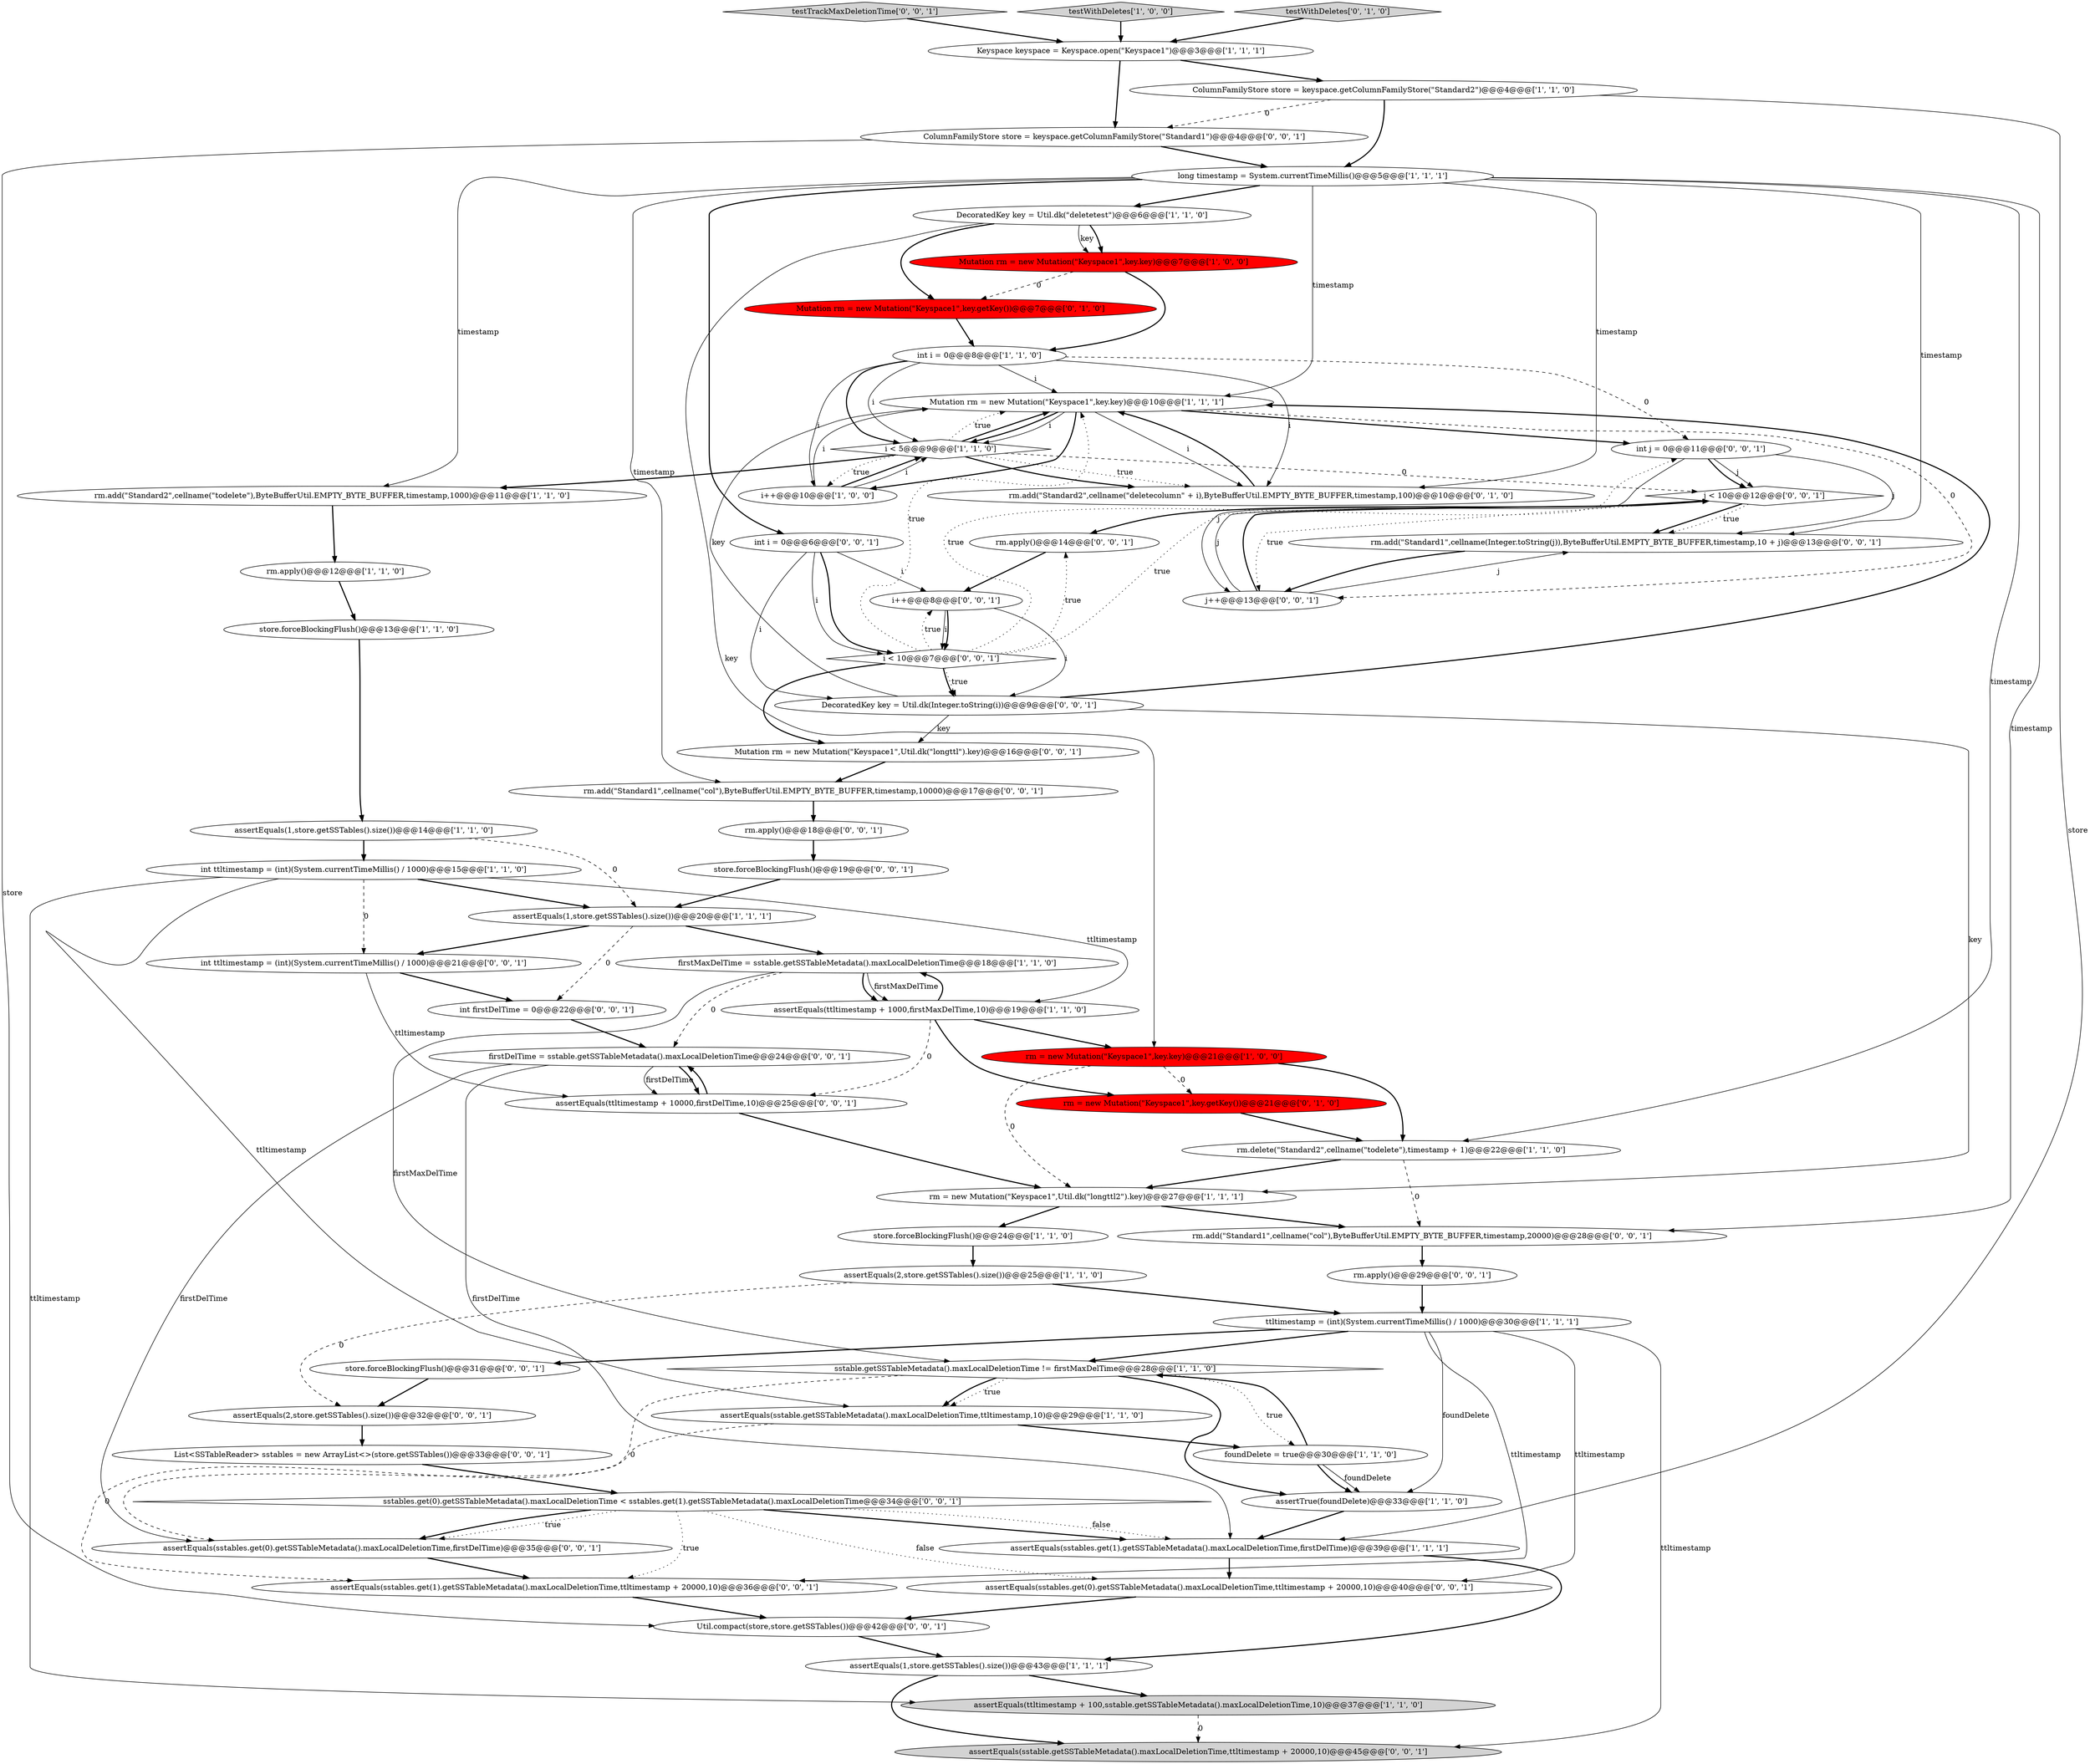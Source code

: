 digraph {
7 [style = filled, label = "DecoratedKey key = Util.dk(\"deletetest\")@@@6@@@['1', '1', '0']", fillcolor = white, shape = ellipse image = "AAA0AAABBB1BBB"];
29 [style = filled, label = "rm.add(\"Standard2\",cellname(\"todelete\"),ByteBufferUtil.EMPTY_BYTE_BUFFER,timestamp,1000)@@@11@@@['1', '1', '0']", fillcolor = white, shape = ellipse image = "AAA0AAABBB1BBB"];
3 [style = filled, label = "Mutation rm = new Mutation(\"Keyspace1\",key.key)@@@7@@@['1', '0', '0']", fillcolor = red, shape = ellipse image = "AAA1AAABBB1BBB"];
42 [style = filled, label = "int ttltimestamp = (int)(System.currentTimeMillis() / 1000)@@@21@@@['0', '0', '1']", fillcolor = white, shape = ellipse image = "AAA0AAABBB3BBB"];
63 [style = filled, label = "assertEquals(sstables.get(1).getSSTableMetadata().maxLocalDeletionTime,ttltimestamp + 20000,10)@@@36@@@['0', '0', '1']", fillcolor = white, shape = ellipse image = "AAA0AAABBB3BBB"];
38 [style = filled, label = "DecoratedKey key = Util.dk(Integer.toString(i))@@@9@@@['0', '0', '1']", fillcolor = white, shape = ellipse image = "AAA0AAABBB3BBB"];
23 [style = filled, label = "assertEquals(1,store.getSSTables().size())@@@14@@@['1', '1', '0']", fillcolor = white, shape = ellipse image = "AAA0AAABBB1BBB"];
18 [style = filled, label = "Mutation rm = new Mutation(\"Keyspace1\",key.key)@@@10@@@['1', '1', '1']", fillcolor = white, shape = ellipse image = "AAA0AAABBB1BBB"];
5 [style = filled, label = "assertTrue(foundDelete)@@@33@@@['1', '1', '0']", fillcolor = white, shape = ellipse image = "AAA0AAABBB1BBB"];
24 [style = filled, label = "assertEquals(ttltimestamp + 1000,firstMaxDelTime,10)@@@19@@@['1', '1', '0']", fillcolor = white, shape = ellipse image = "AAA0AAABBB1BBB"];
37 [style = filled, label = "testTrackMaxDeletionTime['0', '0', '1']", fillcolor = lightgray, shape = diamond image = "AAA0AAABBB3BBB"];
35 [style = filled, label = "rm.add(\"Standard1\",cellname(\"col\"),ByteBufferUtil.EMPTY_BYTE_BUFFER,timestamp,20000)@@@28@@@['0', '0', '1']", fillcolor = white, shape = ellipse image = "AAA0AAABBB3BBB"];
28 [style = filled, label = "Keyspace keyspace = Keyspace.open(\"Keyspace1\")@@@3@@@['1', '1', '1']", fillcolor = white, shape = ellipse image = "AAA0AAABBB1BBB"];
20 [style = filled, label = "ttltimestamp = (int)(System.currentTimeMillis() / 1000)@@@30@@@['1', '1', '1']", fillcolor = white, shape = ellipse image = "AAA0AAABBB1BBB"];
50 [style = filled, label = "store.forceBlockingFlush()@@@19@@@['0', '0', '1']", fillcolor = white, shape = ellipse image = "AAA0AAABBB3BBB"];
1 [style = filled, label = "testWithDeletes['1', '0', '0']", fillcolor = lightgray, shape = diamond image = "AAA0AAABBB1BBB"];
31 [style = filled, label = "rm.add(\"Standard2\",cellname(\"deletecolumn\" + i),ByteBufferUtil.EMPTY_BYTE_BUFFER,timestamp,100)@@@10@@@['0', '1', '0']", fillcolor = white, shape = ellipse image = "AAA0AAABBB2BBB"];
56 [style = filled, label = "int firstDelTime = 0@@@22@@@['0', '0', '1']", fillcolor = white, shape = ellipse image = "AAA0AAABBB3BBB"];
22 [style = filled, label = "store.forceBlockingFlush()@@@24@@@['1', '1', '0']", fillcolor = white, shape = ellipse image = "AAA0AAABBB1BBB"];
55 [style = filled, label = "ColumnFamilyStore store = keyspace.getColumnFamilyStore(\"Standard1\")@@@4@@@['0', '0', '1']", fillcolor = white, shape = ellipse image = "AAA0AAABBB3BBB"];
57 [style = filled, label = "assertEquals(sstables.get(0).getSSTableMetadata().maxLocalDeletionTime,ttltimestamp + 20000,10)@@@40@@@['0', '0', '1']", fillcolor = white, shape = ellipse image = "AAA0AAABBB3BBB"];
17 [style = filled, label = "long timestamp = System.currentTimeMillis()@@@5@@@['1', '1', '1']", fillcolor = white, shape = ellipse image = "AAA0AAABBB1BBB"];
64 [style = filled, label = "assertEquals(ttltimestamp + 10000,firstDelTime,10)@@@25@@@['0', '0', '1']", fillcolor = white, shape = ellipse image = "AAA0AAABBB3BBB"];
47 [style = filled, label = "Mutation rm = new Mutation(\"Keyspace1\",Util.dk(\"longttl\").key)@@@16@@@['0', '0', '1']", fillcolor = white, shape = ellipse image = "AAA0AAABBB3BBB"];
43 [style = filled, label = "int j = 0@@@11@@@['0', '0', '1']", fillcolor = white, shape = ellipse image = "AAA0AAABBB3BBB"];
19 [style = filled, label = "store.forceBlockingFlush()@@@13@@@['1', '1', '0']", fillcolor = white, shape = ellipse image = "AAA0AAABBB1BBB"];
25 [style = filled, label = "foundDelete = true@@@30@@@['1', '1', '0']", fillcolor = white, shape = ellipse image = "AAA0AAABBB1BBB"];
21 [style = filled, label = "i < 5@@@9@@@['1', '1', '0']", fillcolor = white, shape = diamond image = "AAA0AAABBB1BBB"];
26 [style = filled, label = "rm = new Mutation(\"Keyspace1\",key.key)@@@21@@@['1', '0', '0']", fillcolor = red, shape = ellipse image = "AAA1AAABBB1BBB"];
40 [style = filled, label = "j < 10@@@12@@@['0', '0', '1']", fillcolor = white, shape = diamond image = "AAA0AAABBB3BBB"];
60 [style = filled, label = "rm.apply()@@@18@@@['0', '0', '1']", fillcolor = white, shape = ellipse image = "AAA0AAABBB3BBB"];
16 [style = filled, label = "assertEquals(ttltimestamp + 100,sstable.getSSTableMetadata().maxLocalDeletionTime,10)@@@37@@@['1', '1', '0']", fillcolor = lightgray, shape = ellipse image = "AAA0AAABBB1BBB"];
36 [style = filled, label = "firstDelTime = sstable.getSSTableMetadata().maxLocalDeletionTime@@@24@@@['0', '0', '1']", fillcolor = white, shape = ellipse image = "AAA0AAABBB3BBB"];
0 [style = filled, label = "firstMaxDelTime = sstable.getSSTableMetadata().maxLocalDeletionTime@@@18@@@['1', '1', '0']", fillcolor = white, shape = ellipse image = "AAA0AAABBB1BBB"];
14 [style = filled, label = "assertEquals(sstables.get(1).getSSTableMetadata().maxLocalDeletionTime,firstDelTime)@@@39@@@['1', '1', '1']", fillcolor = white, shape = ellipse image = "AAA0AAABBB1BBB"];
9 [style = filled, label = "i++@@@10@@@['1', '0', '0']", fillcolor = white, shape = ellipse image = "AAA0AAABBB1BBB"];
33 [style = filled, label = "testWithDeletes['0', '1', '0']", fillcolor = lightgray, shape = diamond image = "AAA0AAABBB2BBB"];
13 [style = filled, label = "assertEquals(2,store.getSSTables().size())@@@25@@@['1', '1', '0']", fillcolor = white, shape = ellipse image = "AAA0AAABBB1BBB"];
41 [style = filled, label = "rm.apply()@@@29@@@['0', '0', '1']", fillcolor = white, shape = ellipse image = "AAA0AAABBB3BBB"];
49 [style = filled, label = "rm.add(\"Standard1\",cellname(Integer.toString(j)),ByteBufferUtil.EMPTY_BYTE_BUFFER,timestamp,10 + j)@@@13@@@['0', '0', '1']", fillcolor = white, shape = ellipse image = "AAA0AAABBB3BBB"];
44 [style = filled, label = "rm.apply()@@@14@@@['0', '0', '1']", fillcolor = white, shape = ellipse image = "AAA0AAABBB3BBB"];
48 [style = filled, label = "int i = 0@@@6@@@['0', '0', '1']", fillcolor = white, shape = ellipse image = "AAA0AAABBB3BBB"];
12 [style = filled, label = "ColumnFamilyStore store = keyspace.getColumnFamilyStore(\"Standard2\")@@@4@@@['1', '1', '0']", fillcolor = white, shape = ellipse image = "AAA0AAABBB1BBB"];
51 [style = filled, label = "i++@@@8@@@['0', '0', '1']", fillcolor = white, shape = ellipse image = "AAA0AAABBB3BBB"];
54 [style = filled, label = "j++@@@13@@@['0', '0', '1']", fillcolor = white, shape = ellipse image = "AAA0AAABBB3BBB"];
11 [style = filled, label = "assertEquals(1,store.getSSTables().size())@@@20@@@['1', '1', '1']", fillcolor = white, shape = ellipse image = "AAA0AAABBB1BBB"];
59 [style = filled, label = "sstables.get(0).getSSTableMetadata().maxLocalDeletionTime < sstables.get(1).getSSTableMetadata().maxLocalDeletionTime@@@34@@@['0', '0', '1']", fillcolor = white, shape = diamond image = "AAA0AAABBB3BBB"];
53 [style = filled, label = "assertEquals(sstable.getSSTableMetadata().maxLocalDeletionTime,ttltimestamp + 20000,10)@@@45@@@['0', '0', '1']", fillcolor = lightgray, shape = ellipse image = "AAA0AAABBB3BBB"];
32 [style = filled, label = "rm = new Mutation(\"Keyspace1\",key.getKey())@@@21@@@['0', '1', '0']", fillcolor = red, shape = ellipse image = "AAA1AAABBB2BBB"];
10 [style = filled, label = "rm.apply()@@@12@@@['1', '1', '0']", fillcolor = white, shape = ellipse image = "AAA0AAABBB1BBB"];
27 [style = filled, label = "assertEquals(1,store.getSSTables().size())@@@43@@@['1', '1', '1']", fillcolor = white, shape = ellipse image = "AAA0AAABBB1BBB"];
61 [style = filled, label = "assertEquals(2,store.getSSTables().size())@@@32@@@['0', '0', '1']", fillcolor = white, shape = ellipse image = "AAA0AAABBB3BBB"];
46 [style = filled, label = "store.forceBlockingFlush()@@@31@@@['0', '0', '1']", fillcolor = white, shape = ellipse image = "AAA0AAABBB3BBB"];
4 [style = filled, label = "sstable.getSSTableMetadata().maxLocalDeletionTime != firstMaxDelTime@@@28@@@['1', '1', '0']", fillcolor = white, shape = diamond image = "AAA0AAABBB1BBB"];
8 [style = filled, label = "int ttltimestamp = (int)(System.currentTimeMillis() / 1000)@@@15@@@['1', '1', '0']", fillcolor = white, shape = ellipse image = "AAA0AAABBB1BBB"];
62 [style = filled, label = "i < 10@@@7@@@['0', '0', '1']", fillcolor = white, shape = diamond image = "AAA0AAABBB3BBB"];
2 [style = filled, label = "rm = new Mutation(\"Keyspace1\",Util.dk(\"longttl2\").key)@@@27@@@['1', '1', '1']", fillcolor = white, shape = ellipse image = "AAA0AAABBB1BBB"];
15 [style = filled, label = "rm.delete(\"Standard2\",cellname(\"todelete\"),timestamp + 1)@@@22@@@['1', '1', '0']", fillcolor = white, shape = ellipse image = "AAA0AAABBB1BBB"];
30 [style = filled, label = "assertEquals(sstable.getSSTableMetadata().maxLocalDeletionTime,ttltimestamp,10)@@@29@@@['1', '1', '0']", fillcolor = white, shape = ellipse image = "AAA0AAABBB1BBB"];
45 [style = filled, label = "rm.add(\"Standard1\",cellname(\"col\"),ByteBufferUtil.EMPTY_BYTE_BUFFER,timestamp,10000)@@@17@@@['0', '0', '1']", fillcolor = white, shape = ellipse image = "AAA0AAABBB3BBB"];
39 [style = filled, label = "assertEquals(sstables.get(0).getSSTableMetadata().maxLocalDeletionTime,firstDelTime)@@@35@@@['0', '0', '1']", fillcolor = white, shape = ellipse image = "AAA0AAABBB3BBB"];
52 [style = filled, label = "List<SSTableReader> sstables = new ArrayList<>(store.getSSTables())@@@33@@@['0', '0', '1']", fillcolor = white, shape = ellipse image = "AAA0AAABBB3BBB"];
34 [style = filled, label = "Mutation rm = new Mutation(\"Keyspace1\",key.getKey())@@@7@@@['0', '1', '0']", fillcolor = red, shape = ellipse image = "AAA1AAABBB2BBB"];
58 [style = filled, label = "Util.compact(store,store.getSSTables())@@@42@@@['0', '0', '1']", fillcolor = white, shape = ellipse image = "AAA0AAABBB3BBB"];
6 [style = filled, label = "int i = 0@@@8@@@['1', '1', '0']", fillcolor = white, shape = ellipse image = "AAA0AAABBB1BBB"];
2->35 [style = bold, label=""];
55->17 [style = bold, label=""];
64->36 [style = bold, label=""];
40->49 [style = bold, label=""];
6->9 [style = solid, label="i"];
18->31 [style = solid, label="i"];
36->64 [style = solid, label="firstDelTime"];
37->28 [style = bold, label=""];
62->43 [style = dotted, label="true"];
54->49 [style = solid, label="j"];
21->18 [style = dotted, label="true"];
35->41 [style = bold, label=""];
51->62 [style = solid, label="i"];
10->19 [style = bold, label=""];
20->63 [style = solid, label="ttltimestamp"];
46->61 [style = bold, label=""];
24->32 [style = bold, label=""];
59->14 [style = dotted, label="false"];
43->40 [style = solid, label="j"];
54->40 [style = solid, label="j"];
43->54 [style = solid, label="j"];
60->50 [style = bold, label=""];
62->38 [style = dotted, label="true"];
57->58 [style = bold, label=""];
42->64 [style = solid, label="ttltimestamp"];
4->39 [style = dashed, label="0"];
52->59 [style = bold, label=""];
41->20 [style = bold, label=""];
21->18 [style = bold, label=""];
36->39 [style = solid, label="firstDelTime"];
4->30 [style = dotted, label="true"];
48->62 [style = bold, label=""];
43->40 [style = bold, label=""];
44->51 [style = bold, label=""];
17->15 [style = solid, label="timestamp"];
51->38 [style = solid, label="i"];
1->28 [style = bold, label=""];
21->31 [style = bold, label=""];
25->5 [style = solid, label="foundDelete"];
48->38 [style = solid, label="i"];
20->5 [style = solid, label="foundDelete"];
0->24 [style = bold, label=""];
26->15 [style = bold, label=""];
59->39 [style = dotted, label="true"];
9->21 [style = bold, label=""];
20->53 [style = solid, label="ttltimestamp"];
20->57 [style = solid, label="ttltimestamp"];
26->2 [style = dashed, label="0"];
8->24 [style = solid, label="ttltimestamp"];
0->36 [style = dashed, label="0"];
8->11 [style = bold, label=""];
28->55 [style = bold, label=""];
22->13 [style = bold, label=""];
30->63 [style = dashed, label="0"];
40->49 [style = dotted, label="true"];
12->55 [style = dashed, label="0"];
8->16 [style = solid, label="ttltimestamp"];
24->0 [style = bold, label=""];
27->53 [style = bold, label=""];
33->28 [style = bold, label=""];
61->52 [style = bold, label=""];
17->49 [style = solid, label="timestamp"];
59->39 [style = bold, label=""];
27->16 [style = bold, label=""];
23->8 [style = bold, label=""];
8->42 [style = dashed, label="0"];
17->18 [style = solid, label="timestamp"];
6->31 [style = solid, label="i"];
7->26 [style = solid, label="key"];
8->30 [style = solid, label="ttltimestamp"];
17->45 [style = solid, label="timestamp"];
38->18 [style = bold, label=""];
3->34 [style = dashed, label="0"];
21->29 [style = bold, label=""];
21->9 [style = dotted, label="true"];
21->31 [style = dotted, label="true"];
18->54 [style = dashed, label="0"];
42->56 [style = bold, label=""];
14->57 [style = bold, label=""];
18->9 [style = bold, label=""];
62->44 [style = dotted, label="true"];
45->60 [style = bold, label=""];
9->21 [style = solid, label="i"];
49->54 [style = bold, label=""];
9->18 [style = solid, label="i"];
36->14 [style = solid, label="firstDelTime"];
54->40 [style = bold, label=""];
56->36 [style = bold, label=""];
51->62 [style = bold, label=""];
62->38 [style = bold, label=""];
0->4 [style = solid, label="firstMaxDelTime"];
26->32 [style = dashed, label="0"];
6->21 [style = bold, label=""];
12->17 [style = bold, label=""];
12->14 [style = solid, label="store"];
3->6 [style = bold, label=""];
17->29 [style = solid, label="timestamp"];
28->12 [style = bold, label=""];
16->53 [style = dashed, label="0"];
64->2 [style = bold, label=""];
43->49 [style = solid, label="j"];
40->54 [style = dotted, label="true"];
15->35 [style = dashed, label="0"];
6->18 [style = solid, label="i"];
24->26 [style = bold, label=""];
6->21 [style = solid, label="i"];
48->62 [style = solid, label="i"];
24->64 [style = dashed, label="0"];
23->11 [style = dashed, label="0"];
29->10 [style = bold, label=""];
25->5 [style = bold, label=""];
47->45 [style = bold, label=""];
17->35 [style = solid, label="timestamp"];
14->27 [style = bold, label=""];
62->47 [style = bold, label=""];
18->21 [style = bold, label=""];
38->47 [style = solid, label="key"];
4->5 [style = bold, label=""];
59->14 [style = bold, label=""];
17->31 [style = solid, label="timestamp"];
36->64 [style = bold, label=""];
40->44 [style = bold, label=""];
39->63 [style = bold, label=""];
15->2 [style = bold, label=""];
58->27 [style = bold, label=""];
11->56 [style = dashed, label="0"];
6->43 [style = dashed, label="0"];
13->61 [style = dashed, label="0"];
20->46 [style = bold, label=""];
25->4 [style = bold, label=""];
30->25 [style = bold, label=""];
31->18 [style = bold, label=""];
38->18 [style = solid, label="key"];
62->18 [style = dotted, label="true"];
5->14 [style = bold, label=""];
11->42 [style = bold, label=""];
4->25 [style = dotted, label="true"];
7->3 [style = bold, label=""];
38->2 [style = solid, label="key"];
7->3 [style = solid, label="key"];
20->4 [style = bold, label=""];
63->58 [style = bold, label=""];
17->7 [style = bold, label=""];
62->40 [style = dotted, label="true"];
62->51 [style = dotted, label="true"];
59->57 [style = dotted, label="false"];
11->0 [style = bold, label=""];
7->34 [style = bold, label=""];
4->30 [style = bold, label=""];
18->43 [style = bold, label=""];
50->11 [style = bold, label=""];
0->24 [style = solid, label="firstMaxDelTime"];
19->23 [style = bold, label=""];
34->6 [style = bold, label=""];
18->21 [style = solid, label="i"];
32->15 [style = bold, label=""];
17->48 [style = bold, label=""];
59->63 [style = dotted, label="true"];
21->40 [style = dashed, label="0"];
2->22 [style = bold, label=""];
48->51 [style = solid, label="i"];
13->20 [style = bold, label=""];
55->58 [style = solid, label="store"];
}
